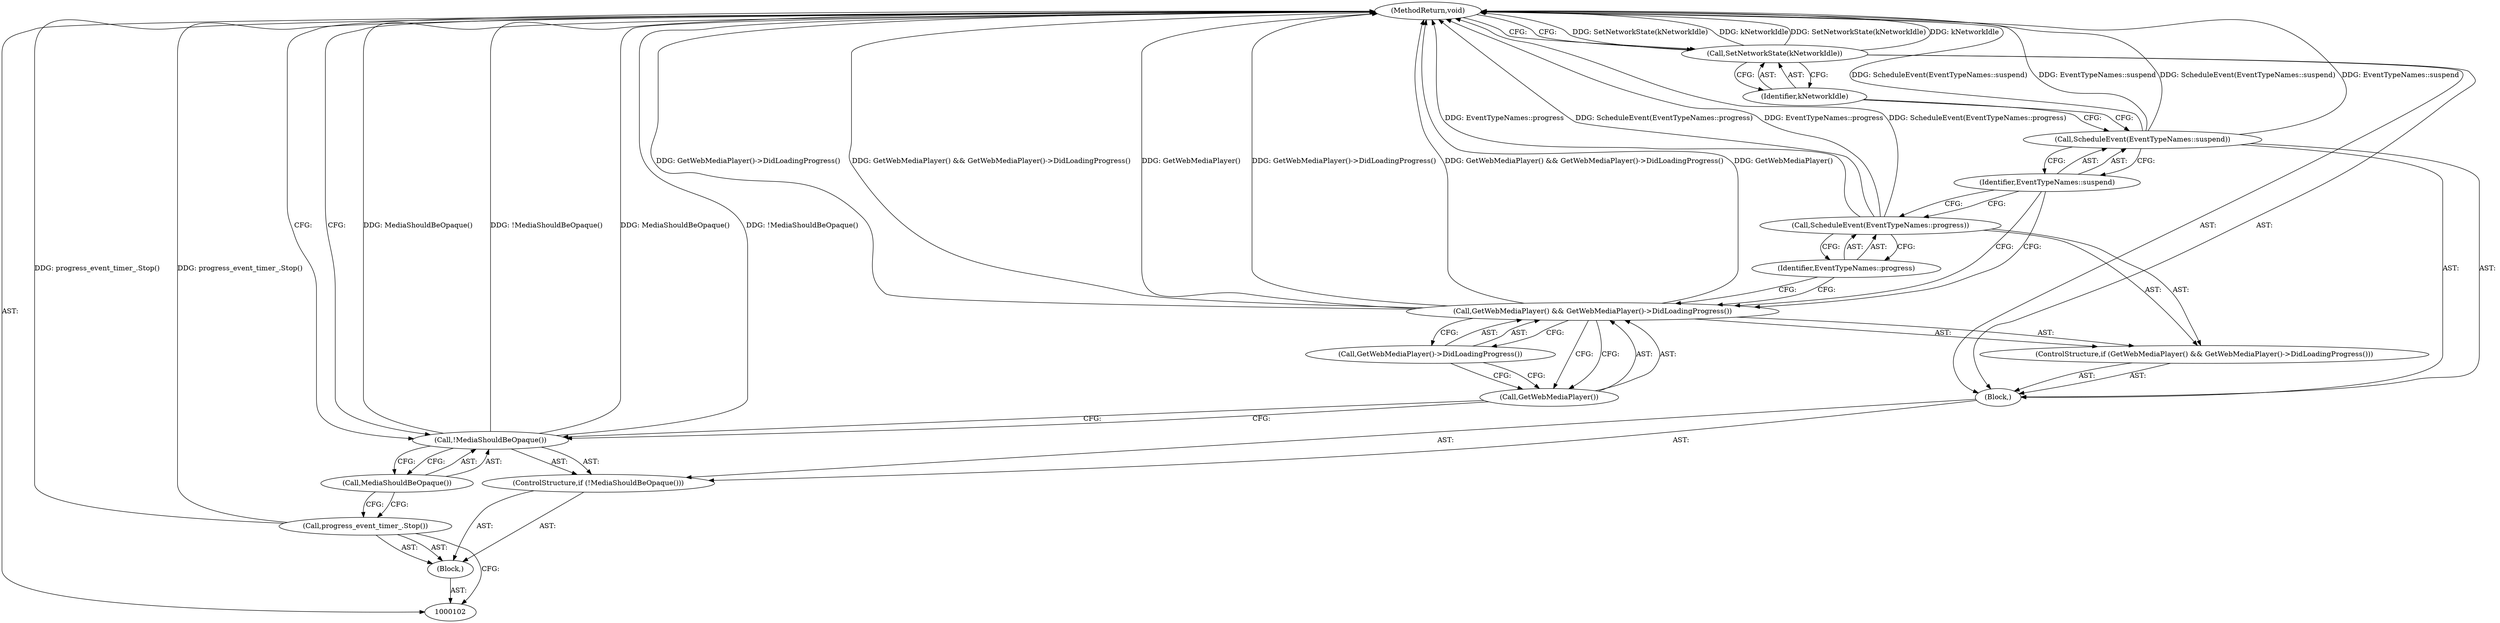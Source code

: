 digraph "0_Chrome_4504a474c069d07104237d0c03bfce7b29a42de6" {
"1000119" [label="(MethodReturn,void)"];
"1000103" [label="(Block,)"];
"1000118" [label="(Identifier,kNetworkIdle)"];
"1000117" [label="(Call,SetNetworkState(kNetworkIdle))"];
"1000104" [label="(Call,progress_event_timer_.Stop())"];
"1000105" [label="(ControlStructure,if (!MediaShouldBeOpaque()))"];
"1000108" [label="(Block,)"];
"1000106" [label="(Call,!MediaShouldBeOpaque())"];
"1000107" [label="(Call,MediaShouldBeOpaque())"];
"1000112" [label="(Call,GetWebMediaPlayer()->DidLoadingProgress())"];
"1000109" [label="(ControlStructure,if (GetWebMediaPlayer() && GetWebMediaPlayer()->DidLoadingProgress()))"];
"1000110" [label="(Call,GetWebMediaPlayer() && GetWebMediaPlayer()->DidLoadingProgress())"];
"1000111" [label="(Call,GetWebMediaPlayer())"];
"1000114" [label="(Identifier,EventTypeNames::progress)"];
"1000113" [label="(Call,ScheduleEvent(EventTypeNames::progress))"];
"1000116" [label="(Identifier,EventTypeNames::suspend)"];
"1000115" [label="(Call,ScheduleEvent(EventTypeNames::suspend))"];
"1000119" -> "1000102"  [label="AST: "];
"1000119" -> "1000117"  [label="CFG: "];
"1000119" -> "1000106"  [label="CFG: "];
"1000117" -> "1000119"  [label="DDG: SetNetworkState(kNetworkIdle)"];
"1000117" -> "1000119"  [label="DDG: kNetworkIdle"];
"1000106" -> "1000119"  [label="DDG: MediaShouldBeOpaque()"];
"1000106" -> "1000119"  [label="DDG: !MediaShouldBeOpaque()"];
"1000104" -> "1000119"  [label="DDG: progress_event_timer_.Stop()"];
"1000113" -> "1000119"  [label="DDG: EventTypeNames::progress"];
"1000113" -> "1000119"  [label="DDG: ScheduleEvent(EventTypeNames::progress)"];
"1000115" -> "1000119"  [label="DDG: ScheduleEvent(EventTypeNames::suspend)"];
"1000115" -> "1000119"  [label="DDG: EventTypeNames::suspend"];
"1000110" -> "1000119"  [label="DDG: GetWebMediaPlayer()->DidLoadingProgress()"];
"1000110" -> "1000119"  [label="DDG: GetWebMediaPlayer() && GetWebMediaPlayer()->DidLoadingProgress()"];
"1000110" -> "1000119"  [label="DDG: GetWebMediaPlayer()"];
"1000103" -> "1000102"  [label="AST: "];
"1000104" -> "1000103"  [label="AST: "];
"1000105" -> "1000103"  [label="AST: "];
"1000118" -> "1000117"  [label="AST: "];
"1000118" -> "1000115"  [label="CFG: "];
"1000117" -> "1000118"  [label="CFG: "];
"1000117" -> "1000108"  [label="AST: "];
"1000117" -> "1000118"  [label="CFG: "];
"1000118" -> "1000117"  [label="AST: "];
"1000119" -> "1000117"  [label="CFG: "];
"1000117" -> "1000119"  [label="DDG: SetNetworkState(kNetworkIdle)"];
"1000117" -> "1000119"  [label="DDG: kNetworkIdle"];
"1000104" -> "1000103"  [label="AST: "];
"1000104" -> "1000102"  [label="CFG: "];
"1000107" -> "1000104"  [label="CFG: "];
"1000104" -> "1000119"  [label="DDG: progress_event_timer_.Stop()"];
"1000105" -> "1000103"  [label="AST: "];
"1000106" -> "1000105"  [label="AST: "];
"1000108" -> "1000105"  [label="AST: "];
"1000108" -> "1000105"  [label="AST: "];
"1000109" -> "1000108"  [label="AST: "];
"1000115" -> "1000108"  [label="AST: "];
"1000117" -> "1000108"  [label="AST: "];
"1000106" -> "1000105"  [label="AST: "];
"1000106" -> "1000107"  [label="CFG: "];
"1000107" -> "1000106"  [label="AST: "];
"1000111" -> "1000106"  [label="CFG: "];
"1000119" -> "1000106"  [label="CFG: "];
"1000106" -> "1000119"  [label="DDG: MediaShouldBeOpaque()"];
"1000106" -> "1000119"  [label="DDG: !MediaShouldBeOpaque()"];
"1000107" -> "1000106"  [label="AST: "];
"1000107" -> "1000104"  [label="CFG: "];
"1000106" -> "1000107"  [label="CFG: "];
"1000112" -> "1000110"  [label="AST: "];
"1000112" -> "1000111"  [label="CFG: "];
"1000110" -> "1000112"  [label="CFG: "];
"1000109" -> "1000108"  [label="AST: "];
"1000110" -> "1000109"  [label="AST: "];
"1000113" -> "1000109"  [label="AST: "];
"1000110" -> "1000109"  [label="AST: "];
"1000110" -> "1000111"  [label="CFG: "];
"1000110" -> "1000112"  [label="CFG: "];
"1000111" -> "1000110"  [label="AST: "];
"1000112" -> "1000110"  [label="AST: "];
"1000114" -> "1000110"  [label="CFG: "];
"1000116" -> "1000110"  [label="CFG: "];
"1000110" -> "1000119"  [label="DDG: GetWebMediaPlayer()->DidLoadingProgress()"];
"1000110" -> "1000119"  [label="DDG: GetWebMediaPlayer() && GetWebMediaPlayer()->DidLoadingProgress()"];
"1000110" -> "1000119"  [label="DDG: GetWebMediaPlayer()"];
"1000111" -> "1000110"  [label="AST: "];
"1000111" -> "1000106"  [label="CFG: "];
"1000112" -> "1000111"  [label="CFG: "];
"1000110" -> "1000111"  [label="CFG: "];
"1000114" -> "1000113"  [label="AST: "];
"1000114" -> "1000110"  [label="CFG: "];
"1000113" -> "1000114"  [label="CFG: "];
"1000113" -> "1000109"  [label="AST: "];
"1000113" -> "1000114"  [label="CFG: "];
"1000114" -> "1000113"  [label="AST: "];
"1000116" -> "1000113"  [label="CFG: "];
"1000113" -> "1000119"  [label="DDG: EventTypeNames::progress"];
"1000113" -> "1000119"  [label="DDG: ScheduleEvent(EventTypeNames::progress)"];
"1000116" -> "1000115"  [label="AST: "];
"1000116" -> "1000113"  [label="CFG: "];
"1000116" -> "1000110"  [label="CFG: "];
"1000115" -> "1000116"  [label="CFG: "];
"1000115" -> "1000108"  [label="AST: "];
"1000115" -> "1000116"  [label="CFG: "];
"1000116" -> "1000115"  [label="AST: "];
"1000118" -> "1000115"  [label="CFG: "];
"1000115" -> "1000119"  [label="DDG: ScheduleEvent(EventTypeNames::suspend)"];
"1000115" -> "1000119"  [label="DDG: EventTypeNames::suspend"];
}
